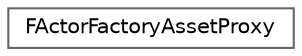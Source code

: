 digraph "Graphical Class Hierarchy"
{
 // INTERACTIVE_SVG=YES
 // LATEX_PDF_SIZE
  bgcolor="transparent";
  edge [fontname=Helvetica,fontsize=10,labelfontname=Helvetica,labelfontsize=10];
  node [fontname=Helvetica,fontsize=10,shape=box,height=0.2,width=0.4];
  rankdir="LR";
  Node0 [id="Node000000",label="FActorFactoryAssetProxy",height=0.2,width=0.4,color="grey40", fillcolor="white", style="filled",URL="$de/d23/classFActorFactoryAssetProxy.html",tooltip=" "];
}
